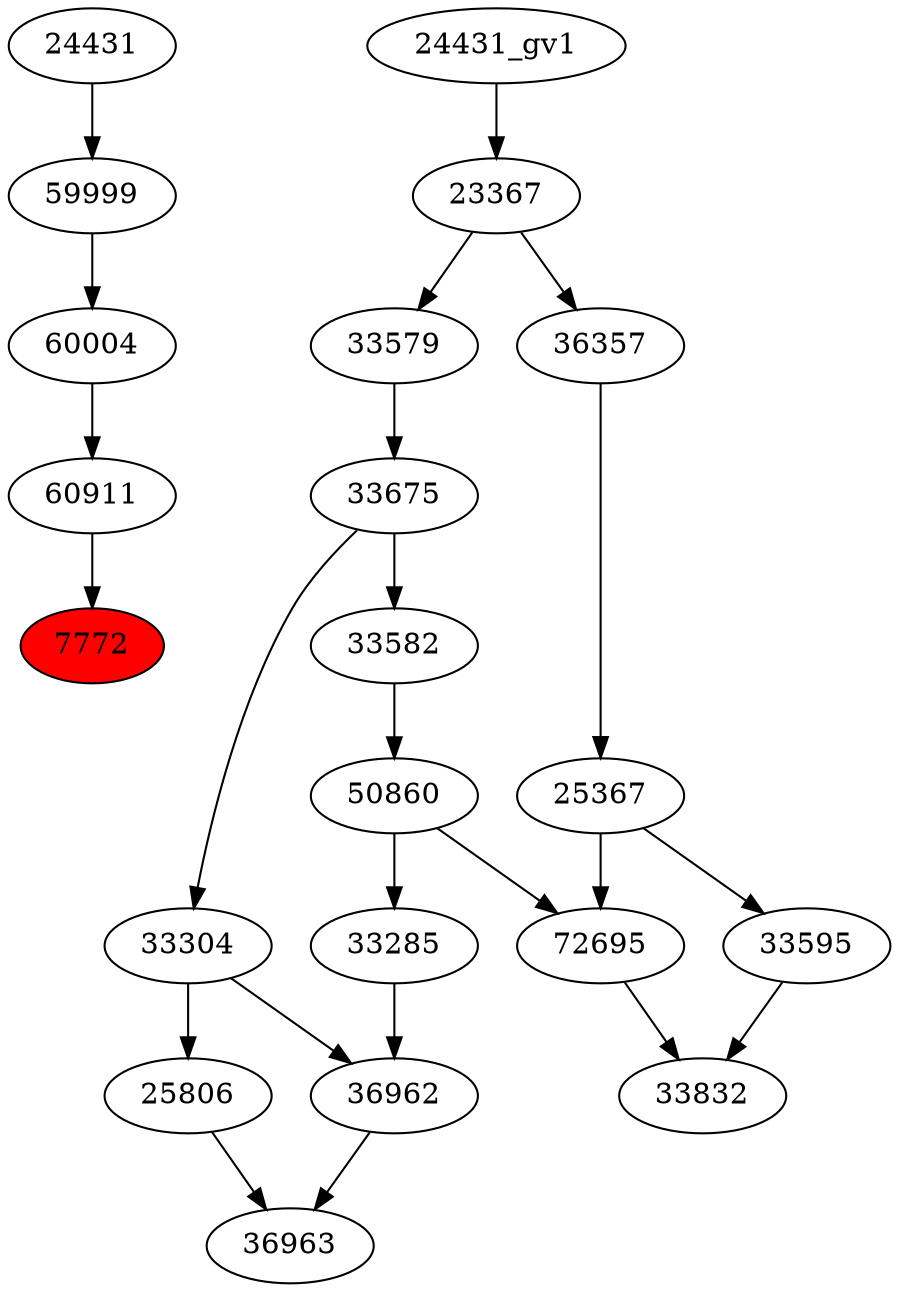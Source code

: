 strict digraph root {
	node [label="\N"];
	{
		node [fillcolor="",
			label="\N",
			style=""
		];
		7772		 [fillcolor=red,
			label=7772,
			style=filled];
		60911		 [label=60911];
		60911 -> 7772;
		60004		 [label=60004];
		60004 -> 60911;
		59999		 [label=59999];
		59999 -> 60004;
		24431		 [label=24431];
		24431 -> 59999;
	}
	{
		node [label="\N"];
		36963		 [label=36963];
		36962		 [label=36962];
		36962 -> 36963;
		25806		 [label=25806];
		25806 -> 36963;
		33285		 [label=33285];
		33285 -> 36962;
		33304		 [label=33304];
		33304 -> 36962;
		33304 -> 25806;
		50860		 [label=50860];
		50860 -> 33285;
		72695		 [label=72695];
		50860 -> 72695;
		33582		 [label=33582];
		33582 -> 50860;
		33675		 [label=33675];
		33675 -> 33304;
		33675 -> 33582;
		33832		 [label=33832];
		72695 -> 33832;
		33595		 [label=33595];
		33595 -> 33832;
		33579		 [label=33579];
		33579 -> 33675;
		25367		 [label=25367];
		25367 -> 72695;
		25367 -> 33595;
		23367		 [label=23367];
		23367 -> 33579;
		36357		 [label=36357];
		23367 -> 36357;
		36357 -> 25367;
		"24431_gv1" -> 23367;
	}
}
